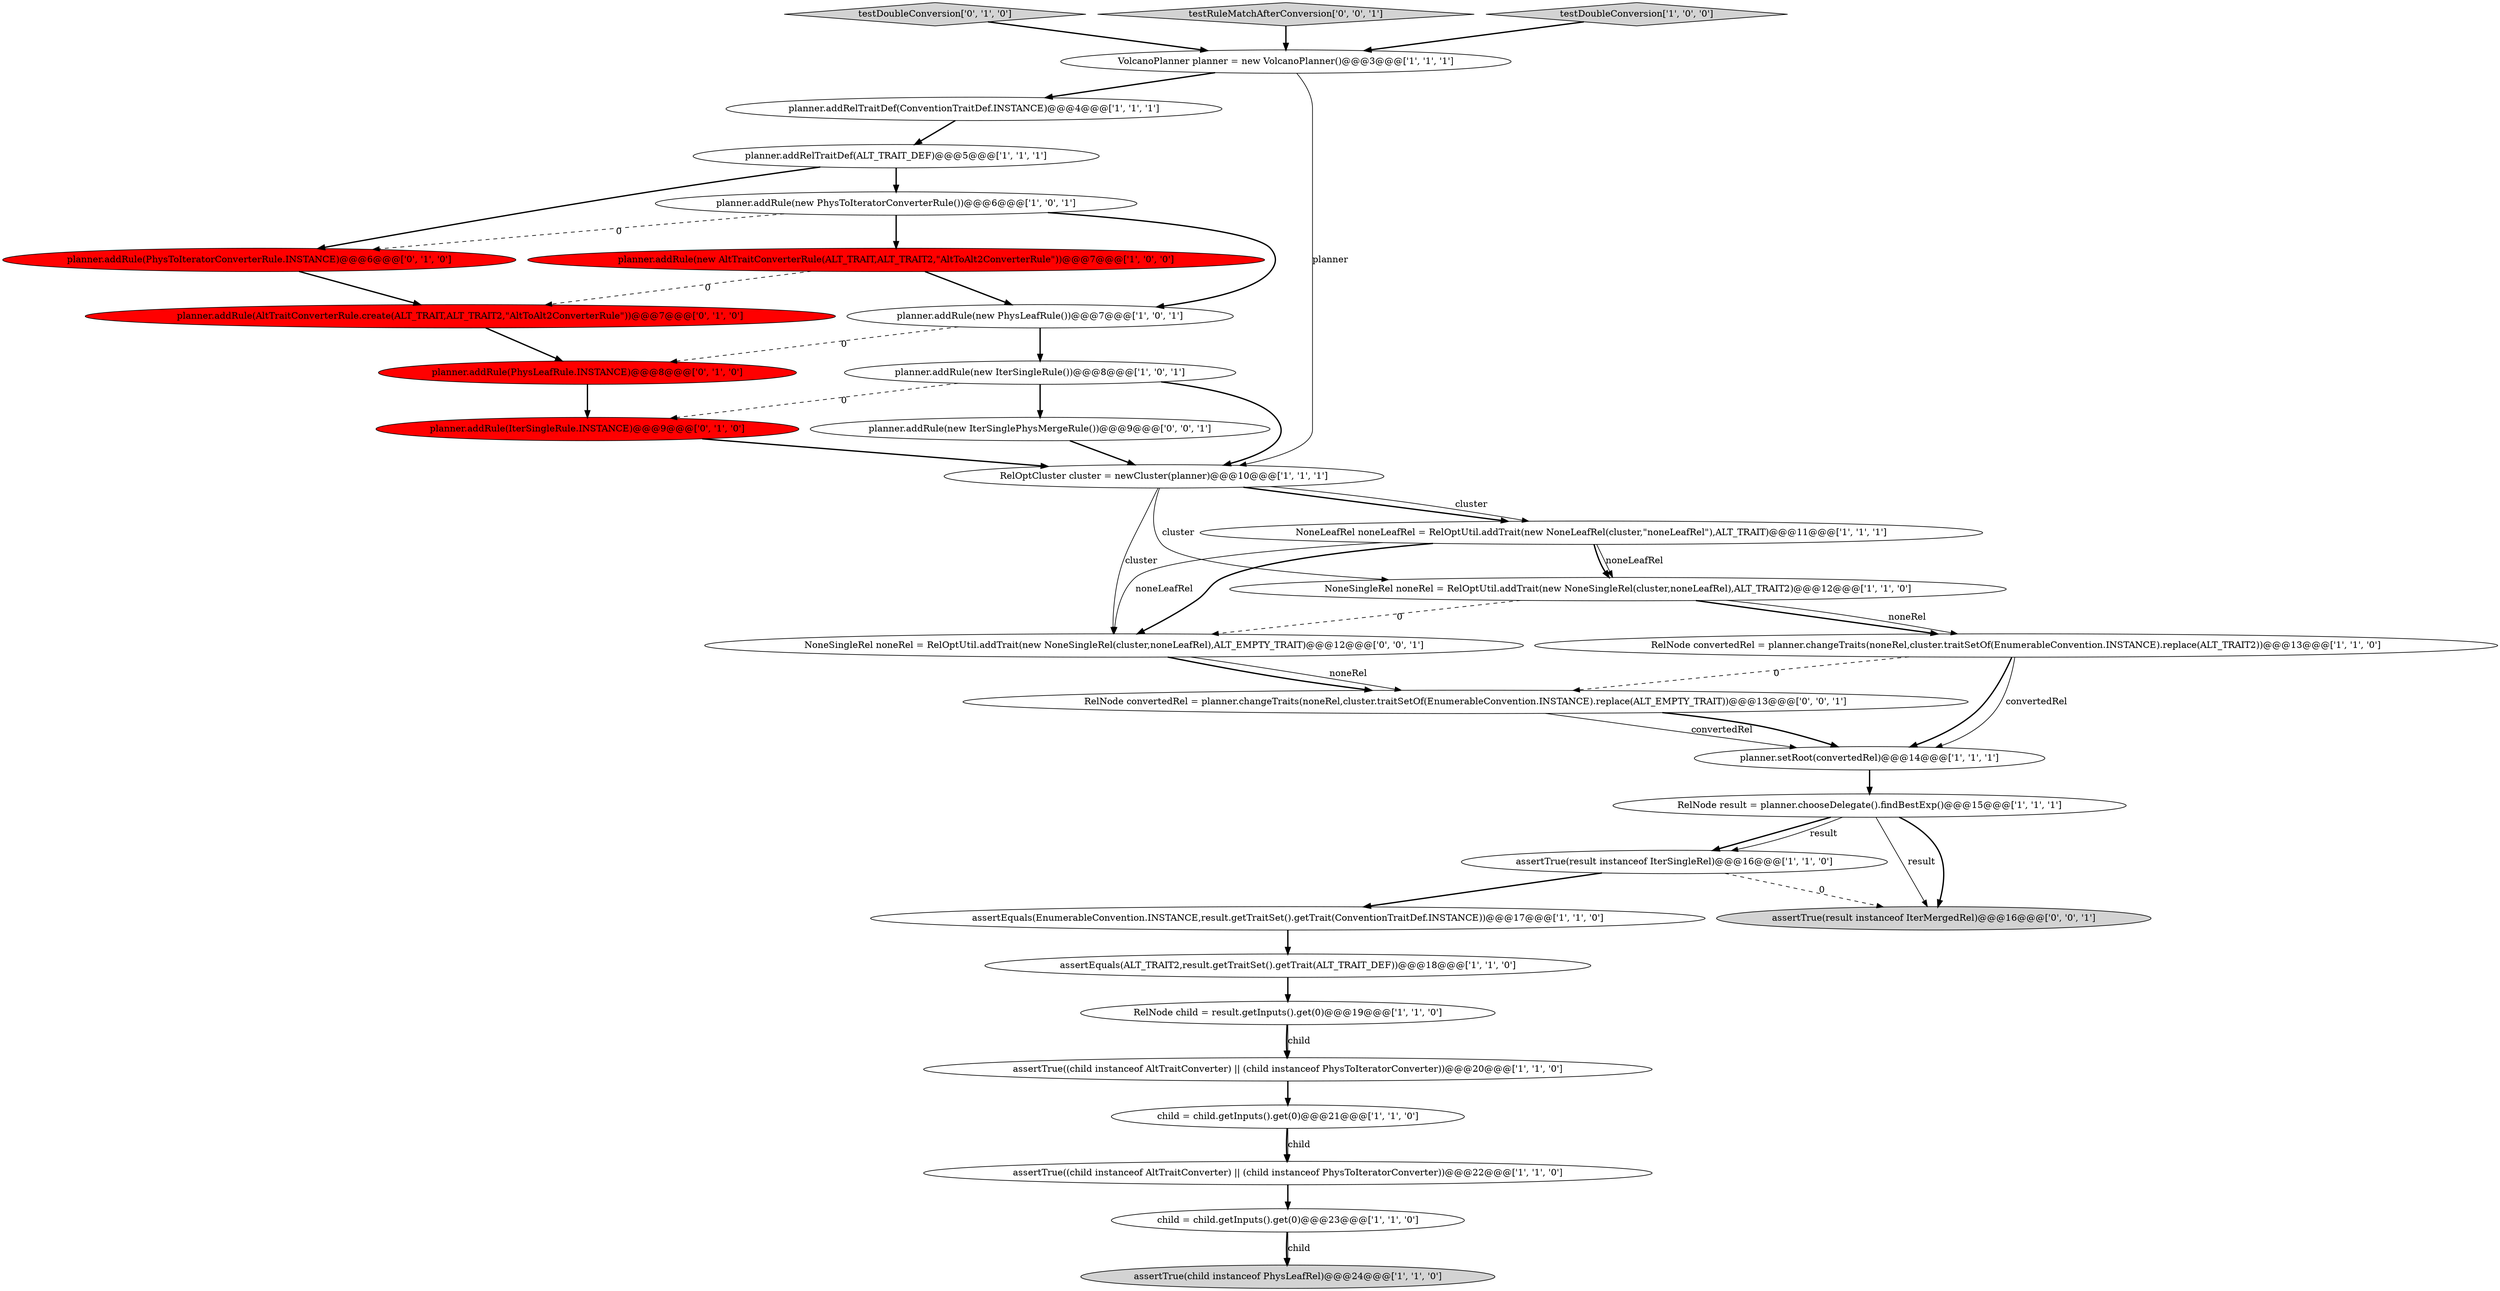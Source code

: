 digraph {
11 [style = filled, label = "assertTrue((child instanceof AltTraitConverter) || (child instanceof PhysToIteratorConverter))@@@22@@@['1', '1', '0']", fillcolor = white, shape = ellipse image = "AAA0AAABBB1BBB"];
26 [style = filled, label = "testDoubleConversion['0', '1', '0']", fillcolor = lightgray, shape = diamond image = "AAA0AAABBB2BBB"];
22 [style = filled, label = "NoneLeafRel noneLeafRel = RelOptUtil.addTrait(new NoneLeafRel(cluster,\"noneLeafRel\"),ALT_TRAIT)@@@11@@@['1', '1', '1']", fillcolor = white, shape = ellipse image = "AAA0AAABBB1BBB"];
9 [style = filled, label = "planner.addRule(new AltTraitConverterRule(ALT_TRAIT,ALT_TRAIT2,\"AltToAlt2ConverterRule\"))@@@7@@@['1', '0', '0']", fillcolor = red, shape = ellipse image = "AAA1AAABBB1BBB"];
4 [style = filled, label = "planner.setRoot(convertedRel)@@@14@@@['1', '1', '1']", fillcolor = white, shape = ellipse image = "AAA0AAABBB1BBB"];
1 [style = filled, label = "assertTrue(child instanceof PhysLeafRel)@@@24@@@['1', '1', '0']", fillcolor = lightgray, shape = ellipse image = "AAA0AAABBB1BBB"];
17 [style = filled, label = "NoneSingleRel noneRel = RelOptUtil.addTrait(new NoneSingleRel(cluster,noneLeafRel),ALT_TRAIT2)@@@12@@@['1', '1', '0']", fillcolor = white, shape = ellipse image = "AAA0AAABBB1BBB"];
8 [style = filled, label = "VolcanoPlanner planner = new VolcanoPlanner()@@@3@@@['1', '1', '1']", fillcolor = white, shape = ellipse image = "AAA0AAABBB1BBB"];
30 [style = filled, label = "RelNode convertedRel = planner.changeTraits(noneRel,cluster.traitSetOf(EnumerableConvention.INSTANCE).replace(ALT_EMPTY_TRAIT))@@@13@@@['0', '0', '1']", fillcolor = white, shape = ellipse image = "AAA0AAABBB3BBB"];
19 [style = filled, label = "planner.addRule(new PhysLeafRule())@@@7@@@['1', '0', '1']", fillcolor = white, shape = ellipse image = "AAA0AAABBB1BBB"];
14 [style = filled, label = "assertTrue((child instanceof AltTraitConverter) || (child instanceof PhysToIteratorConverter))@@@20@@@['1', '1', '0']", fillcolor = white, shape = ellipse image = "AAA0AAABBB1BBB"];
29 [style = filled, label = "testRuleMatchAfterConversion['0', '0', '1']", fillcolor = lightgray, shape = diamond image = "AAA0AAABBB3BBB"];
13 [style = filled, label = "planner.addRelTraitDef(ALT_TRAIT_DEF)@@@5@@@['1', '1', '1']", fillcolor = white, shape = ellipse image = "AAA0AAABBB1BBB"];
31 [style = filled, label = "planner.addRule(new IterSinglePhysMergeRule())@@@9@@@['0', '0', '1']", fillcolor = white, shape = ellipse image = "AAA0AAABBB3BBB"];
24 [style = filled, label = "planner.addRule(AltTraitConverterRule.create(ALT_TRAIT,ALT_TRAIT2,\"AltToAlt2ConverterRule\"))@@@7@@@['0', '1', '0']", fillcolor = red, shape = ellipse image = "AAA1AAABBB2BBB"];
28 [style = filled, label = "assertTrue(result instanceof IterMergedRel)@@@16@@@['0', '0', '1']", fillcolor = lightgray, shape = ellipse image = "AAA0AAABBB3BBB"];
0 [style = filled, label = "assertTrue(result instanceof IterSingleRel)@@@16@@@['1', '1', '0']", fillcolor = white, shape = ellipse image = "AAA0AAABBB1BBB"];
12 [style = filled, label = "child = child.getInputs().get(0)@@@21@@@['1', '1', '0']", fillcolor = white, shape = ellipse image = "AAA0AAABBB1BBB"];
20 [style = filled, label = "RelNode child = result.getInputs().get(0)@@@19@@@['1', '1', '0']", fillcolor = white, shape = ellipse image = "AAA0AAABBB1BBB"];
18 [style = filled, label = "assertEquals(EnumerableConvention.INSTANCE,result.getTraitSet().getTrait(ConventionTraitDef.INSTANCE))@@@17@@@['1', '1', '0']", fillcolor = white, shape = ellipse image = "AAA0AAABBB1BBB"];
6 [style = filled, label = "planner.addRelTraitDef(ConventionTraitDef.INSTANCE)@@@4@@@['1', '1', '1']", fillcolor = white, shape = ellipse image = "AAA0AAABBB1BBB"];
10 [style = filled, label = "RelNode result = planner.chooseDelegate().findBestExp()@@@15@@@['1', '1', '1']", fillcolor = white, shape = ellipse image = "AAA0AAABBB1BBB"];
15 [style = filled, label = "RelOptCluster cluster = newCluster(planner)@@@10@@@['1', '1', '1']", fillcolor = white, shape = ellipse image = "AAA0AAABBB1BBB"];
5 [style = filled, label = "planner.addRule(new IterSingleRule())@@@8@@@['1', '0', '1']", fillcolor = white, shape = ellipse image = "AAA0AAABBB1BBB"];
16 [style = filled, label = "child = child.getInputs().get(0)@@@23@@@['1', '1', '0']", fillcolor = white, shape = ellipse image = "AAA0AAABBB1BBB"];
2 [style = filled, label = "assertEquals(ALT_TRAIT2,result.getTraitSet().getTrait(ALT_TRAIT_DEF))@@@18@@@['1', '1', '0']", fillcolor = white, shape = ellipse image = "AAA0AAABBB1BBB"];
25 [style = filled, label = "planner.addRule(IterSingleRule.INSTANCE)@@@9@@@['0', '1', '0']", fillcolor = red, shape = ellipse image = "AAA1AAABBB2BBB"];
23 [style = filled, label = "planner.addRule(PhysToIteratorConverterRule.INSTANCE)@@@6@@@['0', '1', '0']", fillcolor = red, shape = ellipse image = "AAA1AAABBB2BBB"];
21 [style = filled, label = "planner.addRule(new PhysToIteratorConverterRule())@@@6@@@['1', '0', '1']", fillcolor = white, shape = ellipse image = "AAA0AAABBB1BBB"];
7 [style = filled, label = "RelNode convertedRel = planner.changeTraits(noneRel,cluster.traitSetOf(EnumerableConvention.INSTANCE).replace(ALT_TRAIT2))@@@13@@@['1', '1', '0']", fillcolor = white, shape = ellipse image = "AAA0AAABBB1BBB"];
3 [style = filled, label = "testDoubleConversion['1', '0', '0']", fillcolor = lightgray, shape = diamond image = "AAA0AAABBB1BBB"];
27 [style = filled, label = "planner.addRule(PhysLeafRule.INSTANCE)@@@8@@@['0', '1', '0']", fillcolor = red, shape = ellipse image = "AAA1AAABBB2BBB"];
32 [style = filled, label = "NoneSingleRel noneRel = RelOptUtil.addTrait(new NoneSingleRel(cluster,noneLeafRel),ALT_EMPTY_TRAIT)@@@12@@@['0', '0', '1']", fillcolor = white, shape = ellipse image = "AAA0AAABBB3BBB"];
4->10 [style = bold, label=""];
11->16 [style = bold, label=""];
29->8 [style = bold, label=""];
30->4 [style = solid, label="convertedRel"];
19->27 [style = dashed, label="0"];
10->28 [style = solid, label="result"];
2->20 [style = bold, label=""];
10->28 [style = bold, label=""];
21->19 [style = bold, label=""];
9->24 [style = dashed, label="0"];
12->11 [style = bold, label=""];
8->15 [style = solid, label="planner"];
5->15 [style = bold, label=""];
22->32 [style = bold, label=""];
17->32 [style = dashed, label="0"];
8->6 [style = bold, label=""];
20->14 [style = bold, label=""];
26->8 [style = bold, label=""];
5->25 [style = dashed, label="0"];
7->4 [style = bold, label=""];
18->2 [style = bold, label=""];
22->17 [style = solid, label="noneLeafRel"];
32->30 [style = bold, label=""];
0->28 [style = dashed, label="0"];
31->15 [style = bold, label=""];
15->22 [style = bold, label=""];
17->7 [style = bold, label=""];
12->11 [style = solid, label="child"];
19->5 [style = bold, label=""];
23->24 [style = bold, label=""];
21->9 [style = bold, label=""];
7->4 [style = solid, label="convertedRel"];
20->14 [style = solid, label="child"];
22->32 [style = solid, label="noneLeafRel"];
32->30 [style = solid, label="noneRel"];
5->31 [style = bold, label=""];
16->1 [style = bold, label=""];
15->22 [style = solid, label="cluster"];
30->4 [style = bold, label=""];
3->8 [style = bold, label=""];
6->13 [style = bold, label=""];
14->12 [style = bold, label=""];
10->0 [style = bold, label=""];
7->30 [style = dashed, label="0"];
13->23 [style = bold, label=""];
25->15 [style = bold, label=""];
9->19 [style = bold, label=""];
22->17 [style = bold, label=""];
17->7 [style = solid, label="noneRel"];
0->18 [style = bold, label=""];
10->0 [style = solid, label="result"];
21->23 [style = dashed, label="0"];
13->21 [style = bold, label=""];
24->27 [style = bold, label=""];
27->25 [style = bold, label=""];
16->1 [style = solid, label="child"];
15->32 [style = solid, label="cluster"];
15->17 [style = solid, label="cluster"];
}

